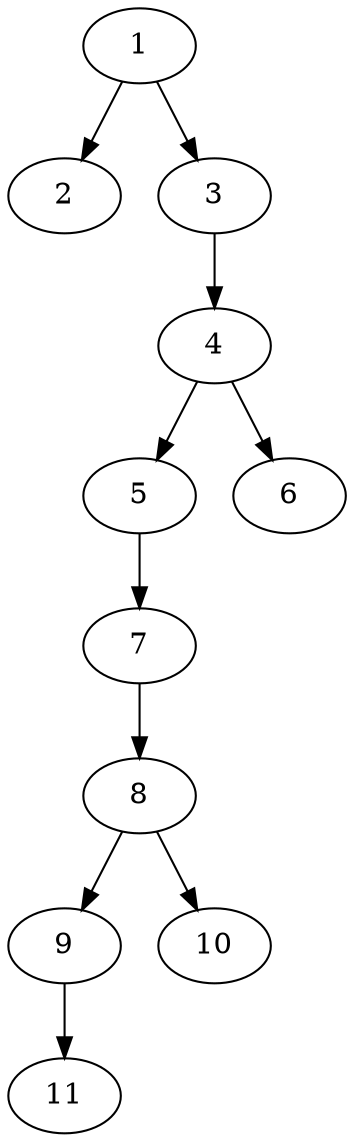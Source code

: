 // DAG (tier=1-easy, mode=data, n=11, ccr=0.341, fat=0.428, density=0.372, regular=0.611, jump=0.011, mindata=1048576, maxdata=8388608)
// DAG automatically generated by daggen at Sun Aug 24 16:33:33 2025
// /home/ermia/Project/Environments/daggen/bin/daggen --dot --ccr 0.341 --fat 0.428 --regular 0.611 --density 0.372 --jump 0.011 --mindata 1048576 --maxdata 8388608 -n 11 
digraph G {
  1 [size="127721921355886624768", alpha="0.04", expect_size="63860960677943312384"]
  1 -> 2 [size ="202892946440192"]
  1 -> 3 [size ="202892946440192"]
  2 [size="1336780363322598656", alpha="0.09", expect_size="668390181661299328"]
  3 [size="10420218572136054", alpha="0.08", expect_size="5210109286068027"]
  3 -> 4 [size ="285902584676352"]
  4 [size="482787766598100844544", alpha="0.19", expect_size="241393883299050422272"]
  4 -> 5 [size ="492335129427968"]
  4 -> 6 [size ="492335129427968"]
  5 [size="2267716212504670", alpha="0.15", expect_size="1133858106252335"]
  5 -> 7 [size ="155033228279808"]
  6 [size="46249579402514312", alpha="0.13", expect_size="23124789701257156"]
  7 [size="353040666864272801792", alpha="0.19", expect_size="176520333432136400896"]
  7 -> 8 [size ="399613186015232"]
  8 [size="2757400821251126", alpha="0.15", expect_size="1378700410625563"]
  8 -> 9 [size ="51843241607168"]
  8 -> 10 [size ="51843241607168"]
  9 [size="145215730106014629888", alpha="0.11", expect_size="72607865053007314944"]
  9 -> 11 [size ="221020434726912"]
  10 [size="706081336430844928", alpha="0.06", expect_size="353040668215422464"]
  11 [size="230795030761430048", alpha="0.09", expect_size="115397515380715024"]
}